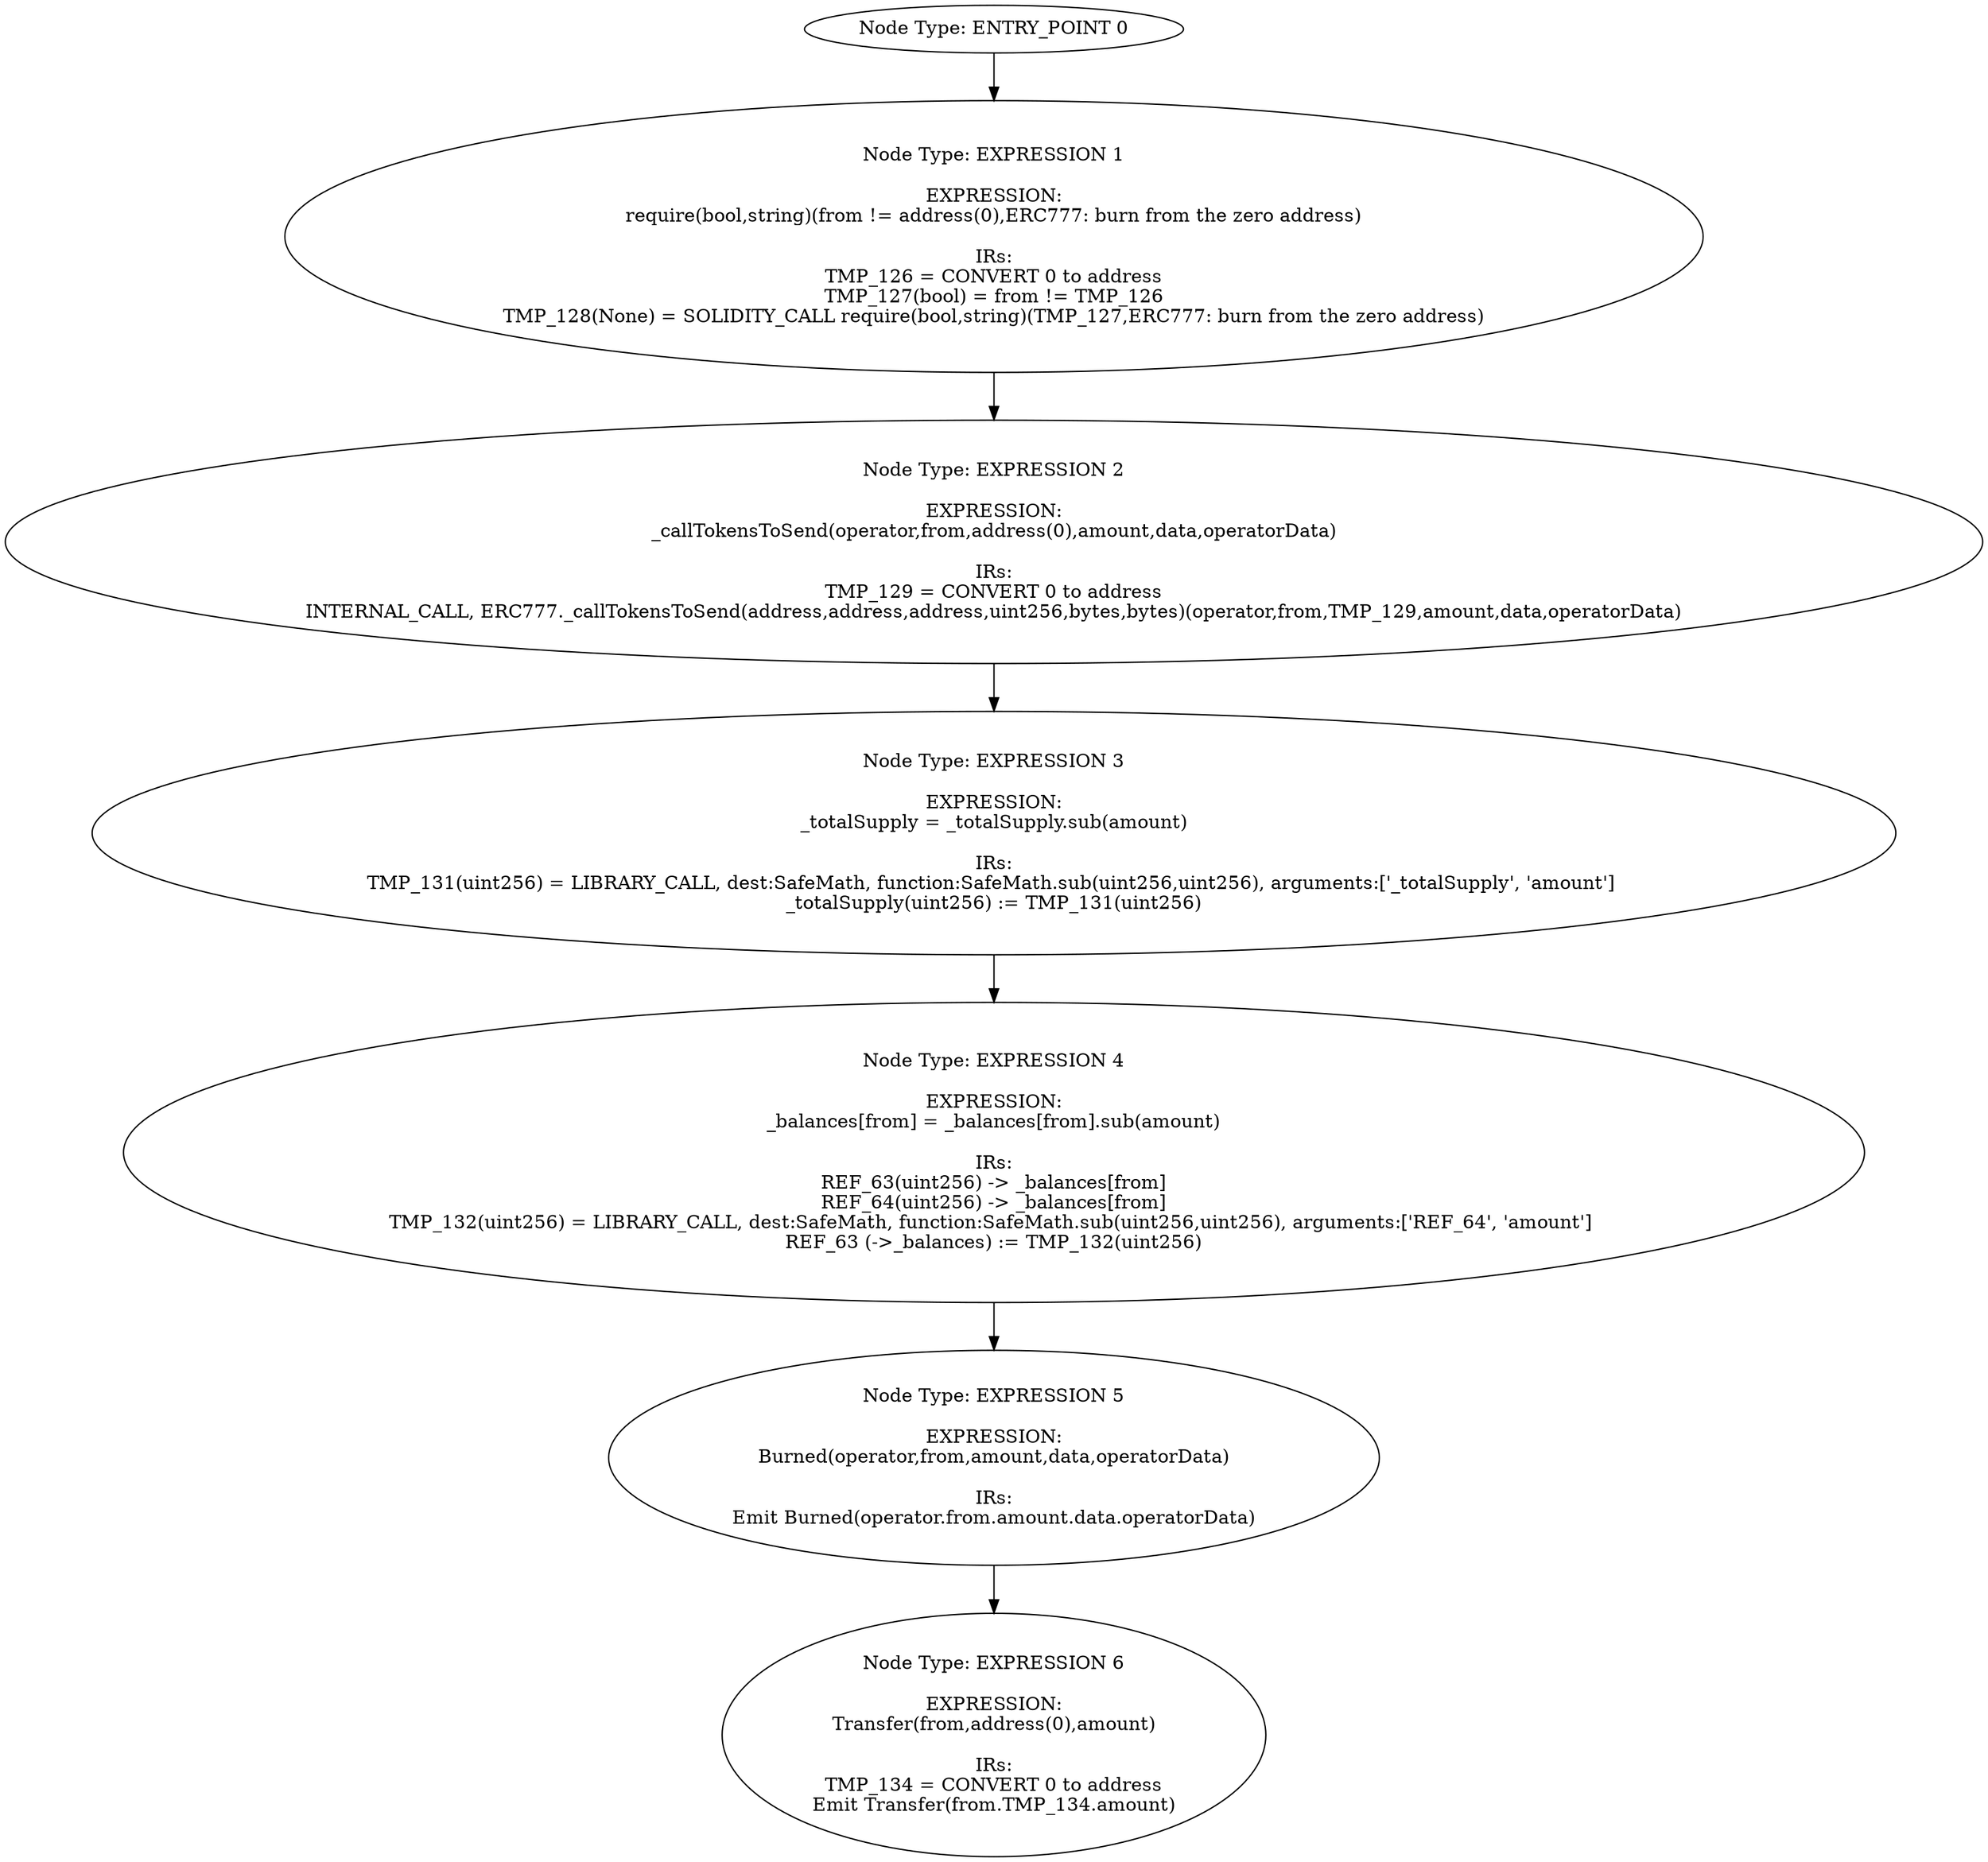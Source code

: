 digraph{
0[label="Node Type: ENTRY_POINT 0
"];
0->1;
1[label="Node Type: EXPRESSION 1

EXPRESSION:
require(bool,string)(from != address(0),ERC777: burn from the zero address)

IRs:
TMP_126 = CONVERT 0 to address
TMP_127(bool) = from != TMP_126
TMP_128(None) = SOLIDITY_CALL require(bool,string)(TMP_127,ERC777: burn from the zero address)"];
1->2;
2[label="Node Type: EXPRESSION 2

EXPRESSION:
_callTokensToSend(operator,from,address(0),amount,data,operatorData)

IRs:
TMP_129 = CONVERT 0 to address
INTERNAL_CALL, ERC777._callTokensToSend(address,address,address,uint256,bytes,bytes)(operator,from,TMP_129,amount,data,operatorData)"];
2->3;
3[label="Node Type: EXPRESSION 3

EXPRESSION:
_totalSupply = _totalSupply.sub(amount)

IRs:
TMP_131(uint256) = LIBRARY_CALL, dest:SafeMath, function:SafeMath.sub(uint256,uint256), arguments:['_totalSupply', 'amount'] 
_totalSupply(uint256) := TMP_131(uint256)"];
3->4;
4[label="Node Type: EXPRESSION 4

EXPRESSION:
_balances[from] = _balances[from].sub(amount)

IRs:
REF_63(uint256) -> _balances[from]
REF_64(uint256) -> _balances[from]
TMP_132(uint256) = LIBRARY_CALL, dest:SafeMath, function:SafeMath.sub(uint256,uint256), arguments:['REF_64', 'amount'] 
REF_63 (->_balances) := TMP_132(uint256)"];
4->5;
5[label="Node Type: EXPRESSION 5

EXPRESSION:
Burned(operator,from,amount,data,operatorData)

IRs:
Emit Burned(operator.from.amount.data.operatorData)"];
5->6;
6[label="Node Type: EXPRESSION 6

EXPRESSION:
Transfer(from,address(0),amount)

IRs:
TMP_134 = CONVERT 0 to address
Emit Transfer(from.TMP_134.amount)"];
}

